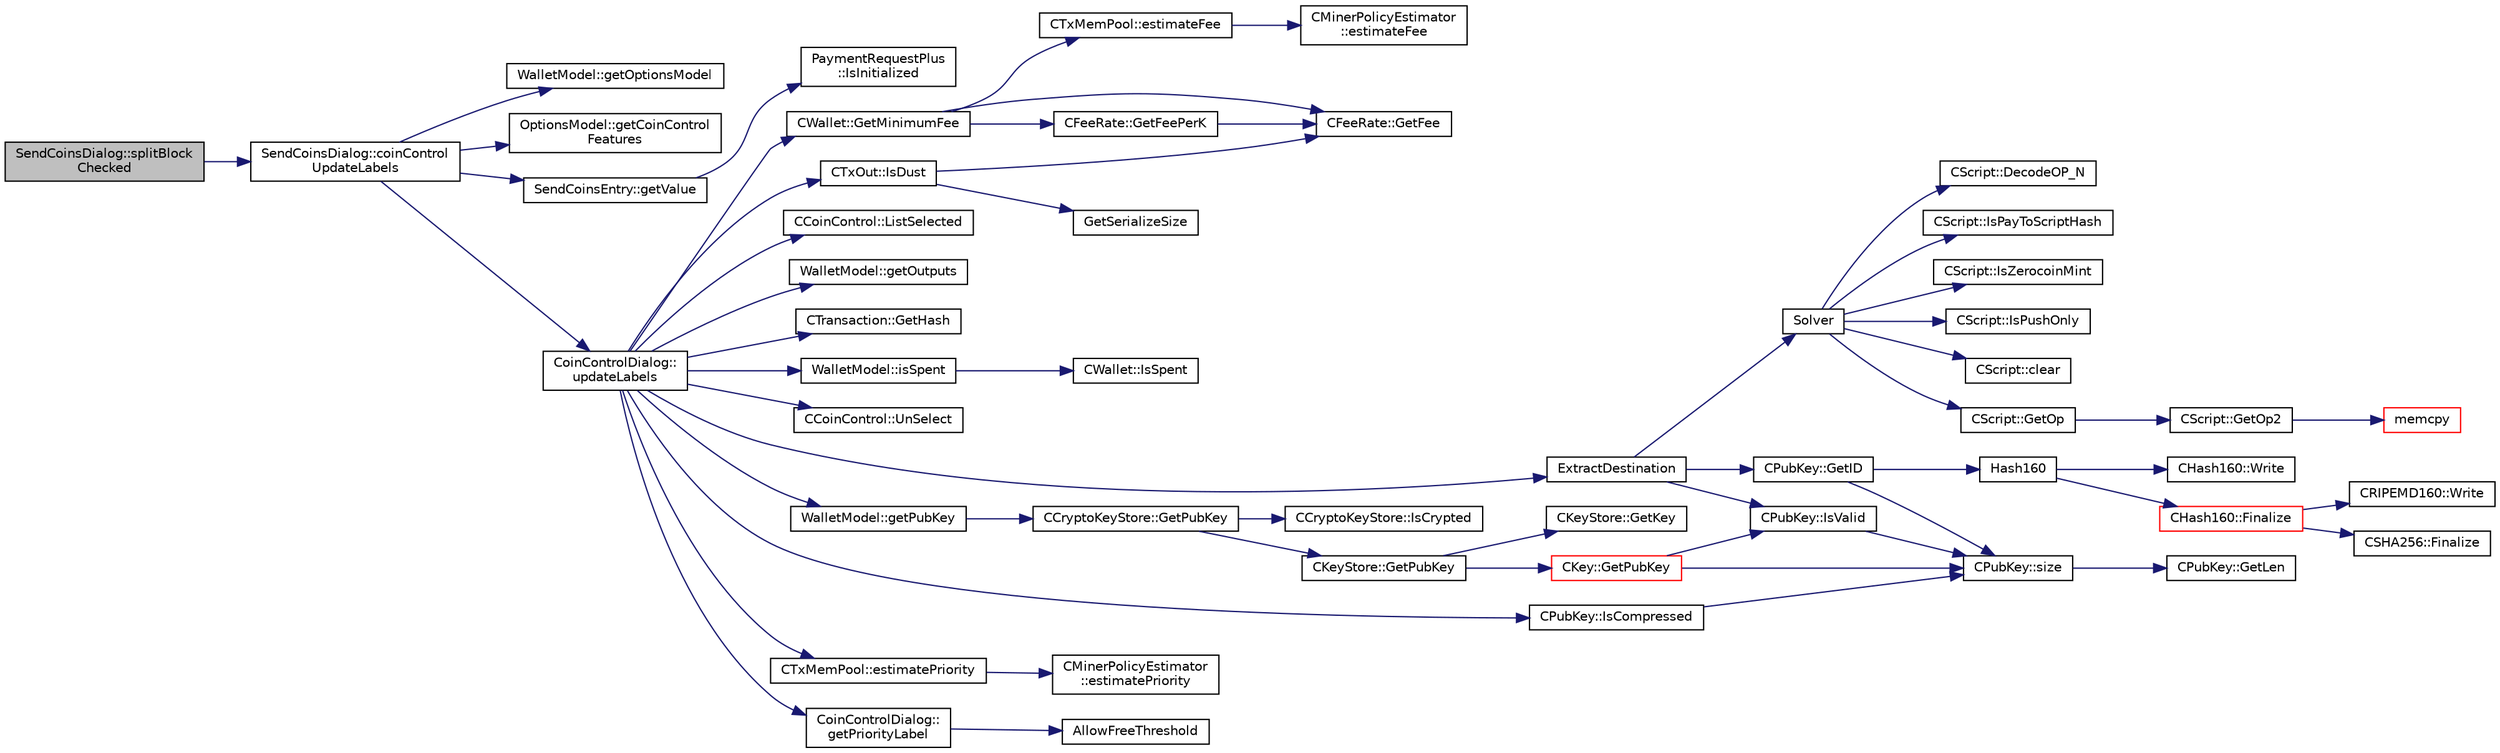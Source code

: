 digraph "SendCoinsDialog::splitBlockChecked"
{
  edge [fontname="Helvetica",fontsize="10",labelfontname="Helvetica",labelfontsize="10"];
  node [fontname="Helvetica",fontsize="10",shape=record];
  rankdir="LR";
  Node1534 [label="SendCoinsDialog::splitBlock\lChecked",height=0.2,width=0.4,color="black", fillcolor="grey75", style="filled", fontcolor="black"];
  Node1534 -> Node1535 [color="midnightblue",fontsize="10",style="solid",fontname="Helvetica"];
  Node1535 [label="SendCoinsDialog::coinControl\lUpdateLabels",height=0.2,width=0.4,color="black", fillcolor="white", style="filled",URL="$class_send_coins_dialog.html#ae4f429aabcaf309aa314b90049be2a74"];
  Node1535 -> Node1536 [color="midnightblue",fontsize="10",style="solid",fontname="Helvetica"];
  Node1536 [label="WalletModel::getOptionsModel",height=0.2,width=0.4,color="black", fillcolor="white", style="filled",URL="$class_wallet_model.html#a96d53e56b3f8f07537ea2523f7a7d300"];
  Node1535 -> Node1537 [color="midnightblue",fontsize="10",style="solid",fontname="Helvetica"];
  Node1537 [label="OptionsModel::getCoinControl\lFeatures",height=0.2,width=0.4,color="black", fillcolor="white", style="filled",URL="$class_options_model.html#ace6c871068f613aee277e37bfdc988c0"];
  Node1535 -> Node1538 [color="midnightblue",fontsize="10",style="solid",fontname="Helvetica"];
  Node1538 [label="SendCoinsEntry::getValue",height=0.2,width=0.4,color="black", fillcolor="white", style="filled",URL="$class_send_coins_entry.html#af36fb0ed9e2e07079c1a982b31e793c8"];
  Node1538 -> Node1539 [color="midnightblue",fontsize="10",style="solid",fontname="Helvetica"];
  Node1539 [label="PaymentRequestPlus\l::IsInitialized",height=0.2,width=0.4,color="black", fillcolor="white", style="filled",URL="$class_payment_request_plus.html#aa3d8c57af7c7bc4ffbc31da32e5a40a6"];
  Node1535 -> Node1540 [color="midnightblue",fontsize="10",style="solid",fontname="Helvetica"];
  Node1540 [label="CoinControlDialog::\lupdateLabels",height=0.2,width=0.4,color="black", fillcolor="white", style="filled",URL="$class_coin_control_dialog.html#a4fc60e89b097952ff22dc0f9c58c87d9"];
  Node1540 -> Node1541 [color="midnightblue",fontsize="10",style="solid",fontname="Helvetica"];
  Node1541 [label="CTxOut::IsDust",height=0.2,width=0.4,color="black", fillcolor="white", style="filled",URL="$class_c_tx_out.html#ad4440670c7b3a59b46fa44f2f032ded8"];
  Node1541 -> Node1542 [color="midnightblue",fontsize="10",style="solid",fontname="Helvetica"];
  Node1542 [label="GetSerializeSize",height=0.2,width=0.4,color="black", fillcolor="white", style="filled",URL="$serialize_8h.html#a48239e478ae730373d1984fe304ca025"];
  Node1541 -> Node1543 [color="midnightblue",fontsize="10",style="solid",fontname="Helvetica"];
  Node1543 [label="CFeeRate::GetFee",height=0.2,width=0.4,color="black", fillcolor="white", style="filled",URL="$class_c_fee_rate.html#a6a3aef64120ef51ac921318282404b0e"];
  Node1540 -> Node1544 [color="midnightblue",fontsize="10",style="solid",fontname="Helvetica"];
  Node1544 [label="CCoinControl::ListSelected",height=0.2,width=0.4,color="black", fillcolor="white", style="filled",URL="$class_c_coin_control.html#a176b3a32b5f623fe25b8e61ca561422e"];
  Node1540 -> Node1545 [color="midnightblue",fontsize="10",style="solid",fontname="Helvetica"];
  Node1545 [label="WalletModel::getOutputs",height=0.2,width=0.4,color="black", fillcolor="white", style="filled",URL="$class_wallet_model.html#a5237ea4d9724807a05e2944e5ce6f181"];
  Node1540 -> Node1546 [color="midnightblue",fontsize="10",style="solid",fontname="Helvetica"];
  Node1546 [label="CTransaction::GetHash",height=0.2,width=0.4,color="black", fillcolor="white", style="filled",URL="$class_c_transaction.html#a7efd1379de830341417c0bfa23a149aa"];
  Node1540 -> Node1547 [color="midnightblue",fontsize="10",style="solid",fontname="Helvetica"];
  Node1547 [label="WalletModel::isSpent",height=0.2,width=0.4,color="black", fillcolor="white", style="filled",URL="$class_wallet_model.html#acb24dd4388e6daef526667fb365a57b1"];
  Node1547 -> Node1548 [color="midnightblue",fontsize="10",style="solid",fontname="Helvetica"];
  Node1548 [label="CWallet::IsSpent",height=0.2,width=0.4,color="black", fillcolor="white", style="filled",URL="$group__map_wallet.html#ga6adcf1c224ed3c3fe4b0b19f6fca75d8",tooltip="Outpoint is spent if any non-conflicted transaction spends it: "];
  Node1540 -> Node1549 [color="midnightblue",fontsize="10",style="solid",fontname="Helvetica"];
  Node1549 [label="CCoinControl::UnSelect",height=0.2,width=0.4,color="black", fillcolor="white", style="filled",URL="$class_c_coin_control.html#a7f9b8135840df5907bc49a4c5cb19ba4"];
  Node1540 -> Node1550 [color="midnightblue",fontsize="10",style="solid",fontname="Helvetica"];
  Node1550 [label="ExtractDestination",height=0.2,width=0.4,color="black", fillcolor="white", style="filled",URL="$standard_8cpp.html#a951f7e601746ae076afdf3169ecca2fc"];
  Node1550 -> Node1551 [color="midnightblue",fontsize="10",style="solid",fontname="Helvetica"];
  Node1551 [label="Solver",height=0.2,width=0.4,color="black", fillcolor="white", style="filled",URL="$standard_8cpp.html#a6ee6be50bff44464e905680c6fcee6dc",tooltip="Return public keys or hashes from scriptPubKey, for &#39;standard&#39; transaction types. ..."];
  Node1551 -> Node1552 [color="midnightblue",fontsize="10",style="solid",fontname="Helvetica"];
  Node1552 [label="CScript::IsPayToScriptHash",height=0.2,width=0.4,color="black", fillcolor="white", style="filled",URL="$class_c_script.html#a0c3729c606d318923dc06f95d85a0971"];
  Node1551 -> Node1553 [color="midnightblue",fontsize="10",style="solid",fontname="Helvetica"];
  Node1553 [label="CScript::IsZerocoinMint",height=0.2,width=0.4,color="black", fillcolor="white", style="filled",URL="$class_c_script.html#aadeaf93bd9c00abc9e20d082051adac8"];
  Node1551 -> Node1554 [color="midnightblue",fontsize="10",style="solid",fontname="Helvetica"];
  Node1554 [label="CScript::IsPushOnly",height=0.2,width=0.4,color="black", fillcolor="white", style="filled",URL="$class_c_script.html#a090905f875fa5a40e616b319de8e973f",tooltip="Called by IsStandardTx and P2SH/BIP62 VerifyScript (which makes it consensus-critical). "];
  Node1551 -> Node1555 [color="midnightblue",fontsize="10",style="solid",fontname="Helvetica"];
  Node1555 [label="CScript::clear",height=0.2,width=0.4,color="black", fillcolor="white", style="filled",URL="$class_c_script.html#a7b2baf842621f07c4939408acf63377c"];
  Node1551 -> Node1556 [color="midnightblue",fontsize="10",style="solid",fontname="Helvetica"];
  Node1556 [label="CScript::GetOp",height=0.2,width=0.4,color="black", fillcolor="white", style="filled",URL="$class_c_script.html#a94635ed93d8d244ec3acfa83f9ecfe5f"];
  Node1556 -> Node1557 [color="midnightblue",fontsize="10",style="solid",fontname="Helvetica"];
  Node1557 [label="CScript::GetOp2",height=0.2,width=0.4,color="black", fillcolor="white", style="filled",URL="$class_c_script.html#aac2dbe75742054049b0c6de0e9473ef0"];
  Node1557 -> Node1558 [color="midnightblue",fontsize="10",style="solid",fontname="Helvetica"];
  Node1558 [label="memcpy",height=0.2,width=0.4,color="red", fillcolor="white", style="filled",URL="$glibc__compat_8cpp.html#a0f46826ab0466591e136db24394923cf"];
  Node1551 -> Node1560 [color="midnightblue",fontsize="10",style="solid",fontname="Helvetica"];
  Node1560 [label="CScript::DecodeOP_N",height=0.2,width=0.4,color="black", fillcolor="white", style="filled",URL="$class_c_script.html#a7f975fca06b3e9a17da8ba23c7647e2e",tooltip="Encode/decode small integers: "];
  Node1550 -> Node1561 [color="midnightblue",fontsize="10",style="solid",fontname="Helvetica"];
  Node1561 [label="CPubKey::IsValid",height=0.2,width=0.4,color="black", fillcolor="white", style="filled",URL="$class_c_pub_key.html#a4fa94293cf8577fd039b9a133f6c7f30"];
  Node1561 -> Node1562 [color="midnightblue",fontsize="10",style="solid",fontname="Helvetica"];
  Node1562 [label="CPubKey::size",height=0.2,width=0.4,color="black", fillcolor="white", style="filled",URL="$class_c_pub_key.html#a6bb28fcf0a5f799c69f5b7269363b309",tooltip="Simple read-only vector-like interface to the pubkey data. "];
  Node1562 -> Node1563 [color="midnightblue",fontsize="10",style="solid",fontname="Helvetica"];
  Node1563 [label="CPubKey::GetLen",height=0.2,width=0.4,color="black", fillcolor="white", style="filled",URL="$class_c_pub_key.html#a7dc71b3f037c84268dc22de97d7b65fb",tooltip="Compute the length of a pubkey with a given first byte. "];
  Node1550 -> Node1564 [color="midnightblue",fontsize="10",style="solid",fontname="Helvetica"];
  Node1564 [label="CPubKey::GetID",height=0.2,width=0.4,color="black", fillcolor="white", style="filled",URL="$class_c_pub_key.html#a2675f7e6f72eff68e7a5227289feb021",tooltip="Get the KeyID of this public key (hash of its serialization) "];
  Node1564 -> Node1565 [color="midnightblue",fontsize="10",style="solid",fontname="Helvetica"];
  Node1565 [label="Hash160",height=0.2,width=0.4,color="black", fillcolor="white", style="filled",URL="$hash_8h.html#a4490f70ddae16e9e48460a0416a48a6b",tooltip="Compute the 160-bit hash an object. "];
  Node1565 -> Node1566 [color="midnightblue",fontsize="10",style="solid",fontname="Helvetica"];
  Node1566 [label="CHash160::Write",height=0.2,width=0.4,color="black", fillcolor="white", style="filled",URL="$class_c_hash160.html#af56cdd9443013eb68b246aa8450217f2"];
  Node1565 -> Node1567 [color="midnightblue",fontsize="10",style="solid",fontname="Helvetica"];
  Node1567 [label="CHash160::Finalize",height=0.2,width=0.4,color="red", fillcolor="white", style="filled",URL="$class_c_hash160.html#a9bb08e1772002ae1a5d85017ba7952ee"];
  Node1567 -> Node1568 [color="midnightblue",fontsize="10",style="solid",fontname="Helvetica"];
  Node1568 [label="CSHA256::Finalize",height=0.2,width=0.4,color="black", fillcolor="white", style="filled",URL="$class_c_s_h_a256.html#a4259230be0caefa590bc324fc12b9b90"];
  Node1567 -> Node1569 [color="midnightblue",fontsize="10",style="solid",fontname="Helvetica"];
  Node1569 [label="CRIPEMD160::Write",height=0.2,width=0.4,color="black", fillcolor="white", style="filled",URL="$class_c_r_i_p_e_m_d160.html#a221143b9d94af623d07c4f4ba1bf6007"];
  Node1564 -> Node1562 [color="midnightblue",fontsize="10",style="solid",fontname="Helvetica"];
  Node1540 -> Node1571 [color="midnightblue",fontsize="10",style="solid",fontname="Helvetica"];
  Node1571 [label="WalletModel::getPubKey",height=0.2,width=0.4,color="black", fillcolor="white", style="filled",URL="$class_wallet_model.html#abe0b4462654768f301d1f758f7907ca2"];
  Node1571 -> Node1572 [color="midnightblue",fontsize="10",style="solid",fontname="Helvetica"];
  Node1572 [label="CCryptoKeyStore::GetPubKey",height=0.2,width=0.4,color="black", fillcolor="white", style="filled",URL="$class_c_crypto_key_store.html#a20b474adfe6900bb36cd4fd6f9c31380"];
  Node1572 -> Node1573 [color="midnightblue",fontsize="10",style="solid",fontname="Helvetica"];
  Node1573 [label="CCryptoKeyStore::IsCrypted",height=0.2,width=0.4,color="black", fillcolor="white", style="filled",URL="$class_c_crypto_key_store.html#acc8fed44366c98fb481333ca6e867088"];
  Node1572 -> Node1574 [color="midnightblue",fontsize="10",style="solid",fontname="Helvetica"];
  Node1574 [label="CKeyStore::GetPubKey",height=0.2,width=0.4,color="black", fillcolor="white", style="filled",URL="$class_c_key_store.html#ab83687ea4c9df138b21f6ec3e9809f42"];
  Node1574 -> Node1575 [color="midnightblue",fontsize="10",style="solid",fontname="Helvetica"];
  Node1575 [label="CKeyStore::GetKey",height=0.2,width=0.4,color="black", fillcolor="white", style="filled",URL="$class_c_key_store.html#a2dffca468fef2e5da2e42a7c983d968a"];
  Node1574 -> Node1576 [color="midnightblue",fontsize="10",style="solid",fontname="Helvetica"];
  Node1576 [label="CKey::GetPubKey",height=0.2,width=0.4,color="red", fillcolor="white", style="filled",URL="$class_c_key.html#aa1085c59603a62db6ec776300f250337",tooltip="Compute the public key from a private key. "];
  Node1576 -> Node1562 [color="midnightblue",fontsize="10",style="solid",fontname="Helvetica"];
  Node1576 -> Node1561 [color="midnightblue",fontsize="10",style="solid",fontname="Helvetica"];
  Node1540 -> Node1580 [color="midnightblue",fontsize="10",style="solid",fontname="Helvetica"];
  Node1580 [label="CPubKey::IsCompressed",height=0.2,width=0.4,color="black", fillcolor="white", style="filled",URL="$class_c_pub_key.html#a25f8b70340ad20ddab0f80ec4cee9396",tooltip="Check whether this is a compressed public key. "];
  Node1580 -> Node1562 [color="midnightblue",fontsize="10",style="solid",fontname="Helvetica"];
  Node1540 -> Node1581 [color="midnightblue",fontsize="10",style="solid",fontname="Helvetica"];
  Node1581 [label="CTxMemPool::estimatePriority",height=0.2,width=0.4,color="black", fillcolor="white", style="filled",URL="$class_c_tx_mem_pool.html#a225378304025c093d2dc5fcb754ade3b",tooltip="Estimate priority needed to get into the next nBlocks. "];
  Node1581 -> Node1582 [color="midnightblue",fontsize="10",style="solid",fontname="Helvetica"];
  Node1582 [label="CMinerPolicyEstimator\l::estimatePriority",height=0.2,width=0.4,color="black", fillcolor="white", style="filled",URL="$class_c_miner_policy_estimator.html#ae9bb4813622680e6e3b48ea8c0ce41b6"];
  Node1540 -> Node1583 [color="midnightblue",fontsize="10",style="solid",fontname="Helvetica"];
  Node1583 [label="CoinControlDialog::\lgetPriorityLabel",height=0.2,width=0.4,color="black", fillcolor="white", style="filled",URL="$class_coin_control_dialog.html#a82c553c068d383edb52e2c239642d8e4"];
  Node1583 -> Node1584 [color="midnightblue",fontsize="10",style="solid",fontname="Helvetica"];
  Node1584 [label="AllowFreeThreshold",height=0.2,width=0.4,color="black", fillcolor="white", style="filled",URL="$txmempool_8h.html#a51bd4734f99121bdc24323fd5aebacc3"];
  Node1540 -> Node1585 [color="midnightblue",fontsize="10",style="solid",fontname="Helvetica"];
  Node1585 [label="CWallet::GetMinimumFee",height=0.2,width=0.4,color="black", fillcolor="white", style="filled",URL="$group___actions.html#ga64a76474added26d9fbf904b5dd978a8"];
  Node1585 -> Node1543 [color="midnightblue",fontsize="10",style="solid",fontname="Helvetica"];
  Node1585 -> Node1586 [color="midnightblue",fontsize="10",style="solid",fontname="Helvetica"];
  Node1586 [label="CFeeRate::GetFeePerK",height=0.2,width=0.4,color="black", fillcolor="white", style="filled",URL="$class_c_fee_rate.html#ac772be79983433d442d6b871d2fb6e11"];
  Node1586 -> Node1543 [color="midnightblue",fontsize="10",style="solid",fontname="Helvetica"];
  Node1585 -> Node1587 [color="midnightblue",fontsize="10",style="solid",fontname="Helvetica"];
  Node1587 [label="CTxMemPool::estimateFee",height=0.2,width=0.4,color="black", fillcolor="white", style="filled",URL="$class_c_tx_mem_pool.html#a32dd66c128330aed86865c8a61857c6c",tooltip="Estimate fee rate needed to get into the next nBlocks. "];
  Node1587 -> Node1588 [color="midnightblue",fontsize="10",style="solid",fontname="Helvetica"];
  Node1588 [label="CMinerPolicyEstimator\l::estimateFee",height=0.2,width=0.4,color="black", fillcolor="white", style="filled",URL="$class_c_miner_policy_estimator.html#a00b6f58a508ee87999910972f37b3281",tooltip="Can return CFeeRate(0) if we don&#39;t have any data for that many blocks back. "];
}
